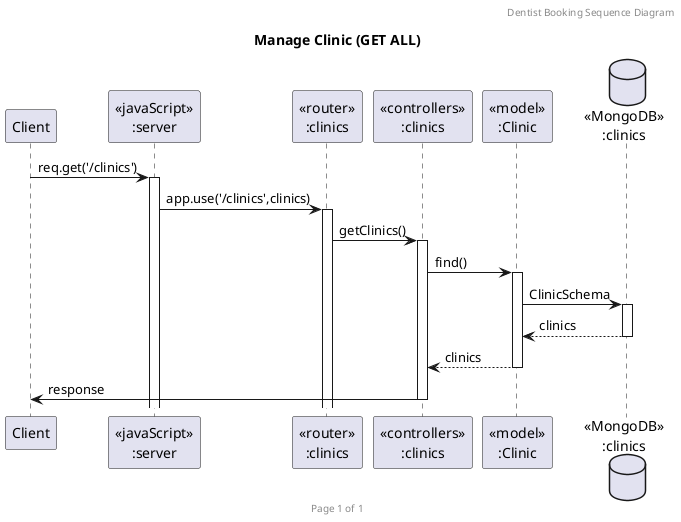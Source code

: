 @startuml Manage Clinic (GET ALL)

header Dentist Booking Sequence Diagram
footer Page %page% of %lastpage%
title "Manage Clinic (GET ALL)"

participant "Client" as client
participant "<<javaScript>>\n:server" as server
participant "<<router>>\n:clinics" as routerClinics
participant "<<controllers>>\n:clinics" as controllersClinics
participant "<<model>>\n:Clinic" as modelClinic
database "<<MongoDB>>\n:clinics" as ClinicsDatabase

client->server ++:req.get('/clinics')
server->routerClinics ++:app.use('/clinics',clinics)
routerClinics -> controllersClinics ++:getClinics()
controllersClinics->modelClinic ++:find()
modelClinic ->ClinicsDatabase ++: ClinicSchema
ClinicsDatabase --> modelClinic --: clinics
controllersClinics <-- modelClinic --:clinics
controllersClinics->client --:response

@enduml
